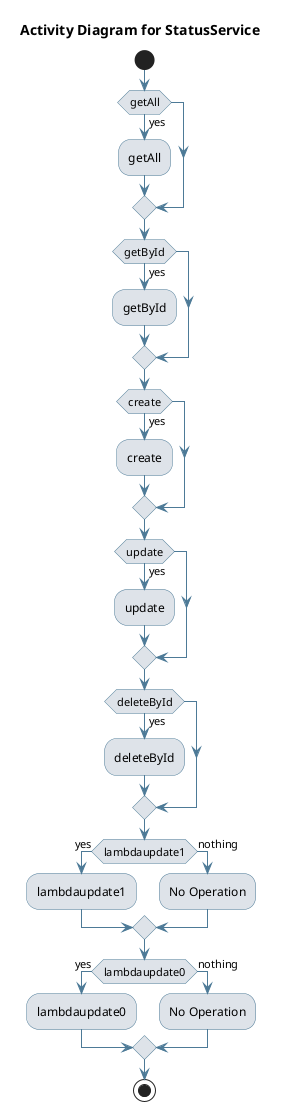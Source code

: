 @startuml
skinparam activity {
 BackgroundColor #DEE3E9 
 BorderColor #4D7A97 
 ArrowColor #4D7A97 
}
!pragma useVerticalIf on
start
title Activity Diagram for StatusService

if (getAll) then (yes)
:getAll;
endif
if (getById) then (yes)
:getById;
endif
if (create) then (yes)
:create;
endif
if (update) then (yes)
:update;
endif
if (deleteById) then (yes)
:deleteById;
endif
if (lambdaupdate1) then (yes)
:lambdaupdate1;
else (nothing)
:No Operation;
endif
if (lambdaupdate0) then (yes)
:lambdaupdate0;
else (nothing)
:No Operation;
endif
stop
@enduml
